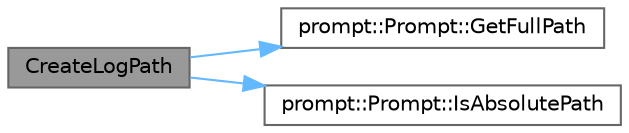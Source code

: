 digraph "CreateLogPath"
{
 // LATEX_PDF_SIZE
  bgcolor="transparent";
  edge [fontname=Helvetica,fontsize=10,labelfontname=Helvetica,labelfontsize=10];
  node [fontname=Helvetica,fontsize=10,shape=box,height=0.2,width=0.4];
  rankdir="LR";
  Node1 [id="Node000001",label="CreateLogPath",height=0.2,width=0.4,color="gray40", fillcolor="grey60", style="filled", fontcolor="black",tooltip="시스템 구성 정보에 기반한 로그 파일 경로를 생성합니다."];
  Node1 -> Node2 [id="edge1_Node000001_Node000002",color="steelblue1",style="solid",tooltip=" "];
  Node2 [id="Node000002",label="prompt::Prompt::GetFullPath",height=0.2,width=0.4,color="grey40", fillcolor="white", style="filled",URL="$classprompt_1_1_prompt.html#a20c6f56c1ae45a4ab06f8b86b63da4b9",tooltip="주어진 상대 경로를 절대 경로로 변환하여 반환합니다."];
  Node1 -> Node3 [id="edge2_Node000001_Node000003",color="steelblue1",style="solid",tooltip=" "];
  Node3 [id="Node000003",label="prompt::Prompt::IsAbsolutePath",height=0.2,width=0.4,color="grey40", fillcolor="white", style="filled",URL="$classprompt_1_1_prompt.html#abd8e2d6084b83286563431d3bd4fd2ca",tooltip="주어진 경로가 절대 경로인지 확인합니다."];
}

